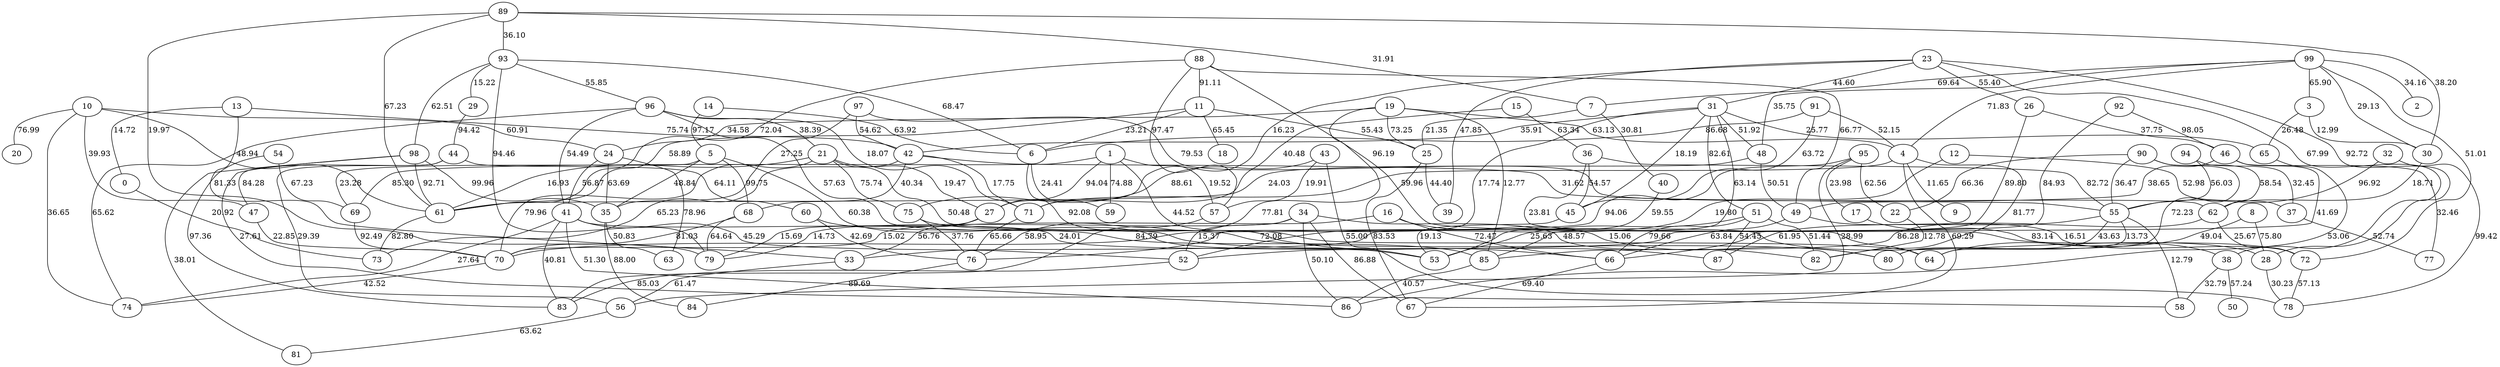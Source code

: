 graph G{
88--57 [label=97.47];
88--11 [label=91.11];
88--72 [label=96.19];
88--49 [label=66.77];
88--61 [label=72.04];
89--7 [label=31.91];
89--93 [label=36.10];
89--79 [label=19.97];
89--61 [label=67.23];
89--30 [label=38.20];
90--62 [label=58.54];
90--55 [label=36.47];
90--80 [label=72.23];
90--22 [label=66.36];
91--45 [label=63.72];
91--6 [label=86.68];
91--4 [label=52.15];
92--66 [label=84.93];
92--46 [label=98.05];
93--29 [label=15.22];
93--79 [label=94.46];
93--98 [label=62.51];
93--96 [label=55.85];
93--6 [label=68.47];
94--37 [label=32.45];
94--55 [label=56.03];
95--56 [label=28.99];
95--70 [label=94.06];
95--22 [label=62.56];
95--17 [label=23.98];
96--71 [label=18.07];
96--21 [label=38.39];
96--41 [label=54.49];
96--87 [label=57.63];
96--74 [label=65.62];
97--42 [label=54.62];
97--62 [label=79.53];
97--35 [label=27.25];
98--61 [label=92.71];
98--81 [label=38.01];
98--35 [label=99.96];
98--58 [label=27.61];
10--24 [label=60.91];
10--20 [label=76.99];
10--47 [label=39.93];
10--74 [label=36.65];
10--61 [label=48.94];
99--3 [label=65.90];
99--48 [label=35.75];
99--2 [label=34.16];
99--30 [label=29.13];
99--7 [label=69.64];
99--72 [label=51.01];
99--4 [label=71.83];
11--61 [label=58.89];
11--18 [label=65.45];
11--6 [label=23.21];
11--25 [label=55.43];
12--52 [label=19.80];
12--37 [label=52.98];
13--42 [label=75.74];
13--0 [label=14.72];
13--33 [label=81.33];
14--5 [label=97.17];
14--6 [label=63.92];
15--71 [label=40.48];
15--36 [label=63.34];
16--80 [label=15.06];
16--66 [label=72.47];
16--70 [label=15.02];
17--38 [label=83.14];
19--83 [label=77.81];
19--24 [label=34.58];
19--85 [label=12.77];
19--25 [label=73.25];
19--4 [label=63.13];
0--73 [label=20.92];
1--59 [label=74.88];
1--64 [label=44.52];
1--57 [label=19.52];
1--69 [label=85.30];
1--27 [label=94.04];
3--30 [label=12.99];
3--65 [label=26.48];
4--67 [label=69.29];
4--82 [label=81.77];
4--9 [label=11.65];
4--71 [label=59.96];
5--35 [label=48.84];
5--53 [label=60.38];
5--69 [label=23.28];
5--68 [label=99.75];
6--66 [label=92.08];
6--59 [label=24.41];
7--25 [label=21.35];
7--40 [label=30.81];
8--64 [label=49.04];
8--28 [label=75.80];
21--27 [label=19.47];
21--75 [label=75.74];
21--61 [label=16.93];
21--70 [label=79.96];
21--28 [label=50.48];
22--82 [label=12.78];
23--28 [label=92.72];
23--39 [label=47.85];
23--26 [label=55.40];
23--38 [label=67.99];
23--27 [label=16.23];
23--31 [label=44.60];
24--41 [label=56.87];
24--35 [label=63.69];
24--63 [label=78.96];
25--39 [label=44.40];
25--67 [label=83.53];
26--33 [label=89.80];
26--46 [label=37.75];
27--33 [label=56.76];
27--79 [label=15.69];
28--78 [label=30.23];
29--44 [label=94.42];
30--62 [label=18.71];
31--76 [label=17.74];
31--45 [label=18.19];
31--85 [label=63.14];
31--51 [label=82.61];
31--65 [label=25.77];
31--42 [label=35.91];
31--48 [label=51.92];
32--55 [label=96.92];
32--78 [label=99.42];
33--56 [label=61.47];
34--82 [label=48.57];
34--79 [label=14.73];
34--52 [label=15.37];
34--86 [label=50.10];
34--67 [label=86.88];
35--63 [label=50.83];
35--84 [label=88.00];
36--45 [label=54.57];
36--64 [label=23.81];
36--55 [label=82.72];
37--77 [label=52.74];
38--58 [label=32.79];
38--50 [label=57.24];
40--53 [label=59.55];
41--74 [label=27.64];
41--53 [label=24.01];
41--83 [label=40.81];
41--52 [label=45.29];
41--86 [label=51.30];
42--68 [label=40.34];
42--55 [label=31.62];
42--71 [label=17.75];
42--73 [label=65.23];
43--78 [label=55.00];
43--57 [label=19.91];
43--75 [label=88.61];
44--47 [label=84.28];
44--56 [label=29.39];
44--60 [label=64.11];
45--53 [label=19.13];
46--49 [label=38.65];
46--52 [label=41.69];
46--77 [label=32.46];
47--70 [label=22.85];
48--61 [label=24.03];
48--49 [label=50.51];
49--66 [label=63.84];
49--72 [label=16.51];
51--66 [label=79.66];
51--82 [label=51.44];
51--87 [label=54.45];
51--53 [label=25.63];
52--83 [label=85.03];
54--83 [label=97.36];
54--69 [label=67.23];
55--87 [label=61.95];
55--64 [label=13.73];
55--58 [label=12.79];
55--80 [label=43.63];
56--81 [label=63.62];
57--76 [label=58.95];
60--76 [label=42.69];
60--85 [label=84.79];
61--73 [label=82.80];
62--85 [label=86.28];
62--72 [label=25.67];
65--86 [label=53.06];
66--67 [label=69.40];
68--79 [label=64.64];
68--70 [label=81.03];
69--70 [label=92.49];
70--74 [label=42.52];
71--76 [label=65.66];
72--78 [label=57.13];
75--76 [label=37.76];
75--80 [label=72.08];
76--84 [label=89.69];
85--86 [label=40.57];
}